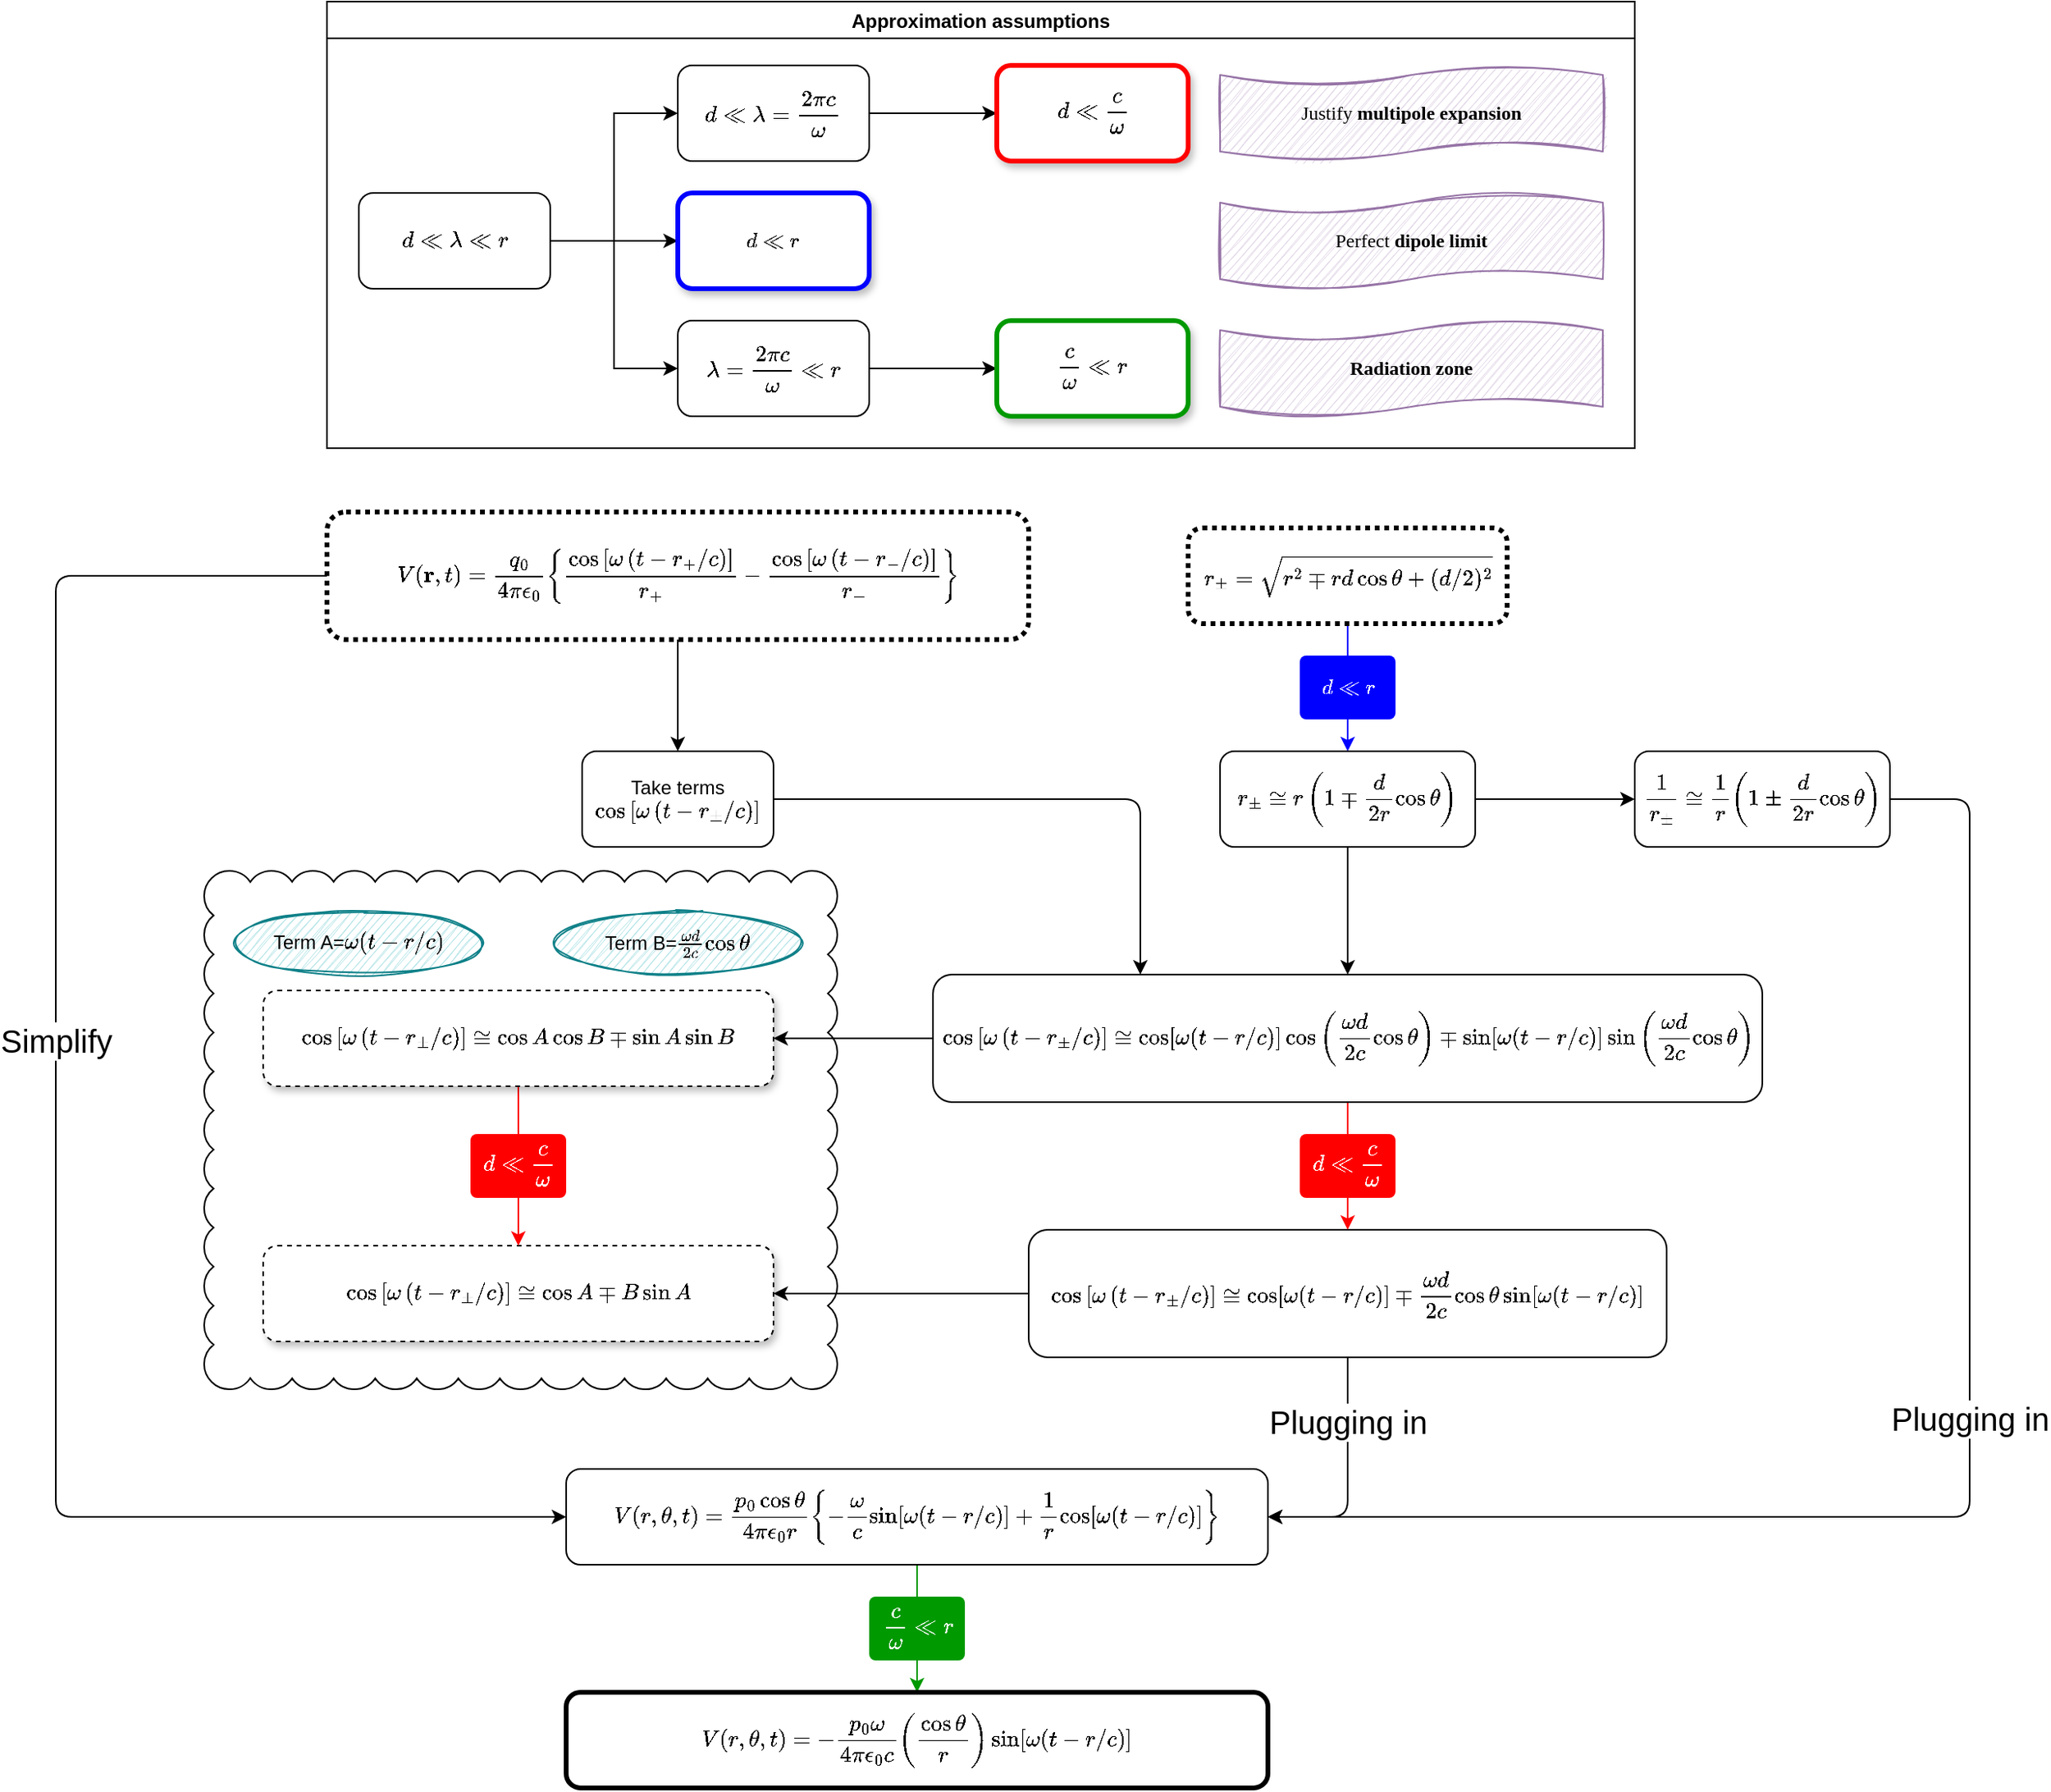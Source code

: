 <mxfile version="14.5.6" type="device"><diagram id="zrVul62lJx-7S8IOdKE7" name="Page-1"><mxGraphModel dx="1320" dy="1033" grid="1" gridSize="10" guides="1" tooltips="1" connect="1" arrows="1" fold="1" page="1" pageScale="1" pageWidth="827" pageHeight="1169" math="1" shadow="0"><root><mxCell id="0"/><mxCell id="1" parent="0"/><mxCell id="oBxZZGVOkpx9dGF-wP_h-3" value="" style="edgeStyle=orthogonalEdgeStyle;rounded=1;orthogonalLoop=1;jettySize=auto;html=1;fontFamily=Helvetica;fontColor=#FFFFFF;strokeColor=#0000FF;" edge="1" parent="1" source="22mRr9LrkOmygqobC0lC-5" target="22mRr9LrkOmygqobC0lC-7"><mxGeometry relative="1" as="geometry"/></mxCell><mxCell id="22mRr9LrkOmygqobC0lC-5" value="$$r_{\pm}=\sqrt{r^{2} \mp r d \cos \theta+(d / 2)^{2}}$$" style="rounded=1;whiteSpace=wrap;html=1;strokeWidth=3;dashed=1;dashPattern=1 1;" vertex="1" parent="1"><mxGeometry x="910" y="370" width="200" height="60" as="geometry"/></mxCell><mxCell id="oBxZZGVOkpx9dGF-wP_h-15" value="" style="edgeStyle=orthogonalEdgeStyle;rounded=1;orthogonalLoop=1;jettySize=auto;html=1;strokeColor=#000000;fontFamily=Helvetica;fontColor=#FFFFFF;" edge="1" parent="1" source="22mRr9LrkOmygqobC0lC-6" target="oBxZZGVOkpx9dGF-wP_h-14"><mxGeometry relative="1" as="geometry"/></mxCell><mxCell id="oBxZZGVOkpx9dGF-wP_h-31" style="edgeStyle=orthogonalEdgeStyle;rounded=1;orthogonalLoop=1;jettySize=auto;html=1;entryX=0;entryY=0.5;entryDx=0;entryDy=0;strokeColor=#000000;fontFamily=Helvetica;fontColor=#FF0000;" edge="1" parent="1" source="22mRr9LrkOmygqobC0lC-6" target="22mRr9LrkOmygqobC0lC-15"><mxGeometry relative="1" as="geometry"><Array as="points"><mxPoint x="200" y="400"/><mxPoint x="200" y="990"/></Array></mxGeometry></mxCell><mxCell id="oBxZZGVOkpx9dGF-wP_h-32" value="Simplify" style="edgeLabel;html=1;align=center;verticalAlign=middle;resizable=0;points=[];fontFamily=Helvetica;fontSize=20;" vertex="1" connectable="0" parent="oBxZZGVOkpx9dGF-wP_h-31"><mxGeometry x="-0.248" relative="1" as="geometry"><mxPoint y="54.48" as="offset"/></mxGeometry></mxCell><mxCell id="22mRr9LrkOmygqobC0lC-6" value="$$V(\mathbf{r}, t)=\frac{q_{0}&lt;br&gt;}{4 \pi \epsilon_{0}}\left\{\frac{\cos \left[\omega\left(t-r_{+} / c\right)\right]}{r_{+}}-\frac{\cos \left[\omega\left(t-r_{-} / c\right)\right]}{r_{-}}\right\}$$" style="rounded=1;whiteSpace=wrap;html=1;strokeWidth=3;dashed=1;dashPattern=1 1;" vertex="1" parent="1"><mxGeometry x="370" y="360" width="440" height="80" as="geometry"/></mxCell><mxCell id="oBxZZGVOkpx9dGF-wP_h-13" value="" style="edgeStyle=orthogonalEdgeStyle;rounded=1;orthogonalLoop=1;jettySize=auto;html=1;fontFamily=Helvetica;fontColor=#FFFFFF;" edge="1" parent="1" source="22mRr9LrkOmygqobC0lC-7" target="oBxZZGVOkpx9dGF-wP_h-12"><mxGeometry relative="1" as="geometry"/></mxCell><mxCell id="oBxZZGVOkpx9dGF-wP_h-29" value="" style="edgeStyle=orthogonalEdgeStyle;rounded=1;orthogonalLoop=1;jettySize=auto;html=1;fontFamily=Helvetica;fontColor=#FF0000;" edge="1" parent="1" source="22mRr9LrkOmygqobC0lC-7" target="oBxZZGVOkpx9dGF-wP_h-28"><mxGeometry relative="1" as="geometry"/></mxCell><mxCell id="22mRr9LrkOmygqobC0lC-7" value="$$r_{\pm} \cong r\left(1 \mp \frac{d}{2 r} \cos \theta\right)$$" style="rounded=1;whiteSpace=wrap;html=1;" vertex="1" parent="1"><mxGeometry x="930" y="510" width="160" height="60" as="geometry"/></mxCell><mxCell id="22mRr9LrkOmygqobC0lC-11" value="Term B=\(\frac{\omega d}{2 c} \cos \theta\)" style="ellipse;whiteSpace=wrap;html=1;sketch=1;shadow=0;fillColor=#b0e3e6;strokeColor=#0e8088;" vertex="1" parent="1"><mxGeometry x="510" y="610" width="160" height="40" as="geometry"/></mxCell><mxCell id="22mRr9LrkOmygqobC0lC-12" value="Term A=\(\omega(t-r / c)&lt;br&gt;\)" style="ellipse;whiteSpace=wrap;html=1;sketch=1;shadow=0;fillColor=#b0e3e6;strokeColor=#0e8088;" vertex="1" parent="1"><mxGeometry x="310" y="610" width="160" height="40" as="geometry"/></mxCell><mxCell id="oBxZZGVOkpx9dGF-wP_h-33" value="" style="edgeStyle=orthogonalEdgeStyle;rounded=1;orthogonalLoop=1;jettySize=auto;html=1;fontFamily=Helvetica;fontSize=20;fontColor=#000000;strokeColor=#009900;" edge="1" parent="1" source="22mRr9LrkOmygqobC0lC-15" target="22mRr9LrkOmygqobC0lC-22"><mxGeometry relative="1" as="geometry"/></mxCell><mxCell id="22mRr9LrkOmygqobC0lC-15" value="$$V(r, \theta, t)=\frac{p_{0} \cos \theta}{4 \pi \epsilon_{0} r}\left\{-\frac{\omega}{c} \sin [\omega(t-r / c)]+\frac{1}{r} \cos [\omega(t-r / c)]\right\}$$" style="rounded=1;whiteSpace=wrap;html=1;shadow=0;sketch=0;strokeWidth=1;perimeterSpacing=0;" vertex="1" parent="1"><mxGeometry x="520" y="960" width="440" height="60" as="geometry"/></mxCell><mxCell id="oBxZZGVOkpx9dGF-wP_h-25" style="edgeStyle=orthogonalEdgeStyle;rounded=1;orthogonalLoop=1;jettySize=auto;html=1;entryX=1;entryY=0.5;entryDx=0;entryDy=0;strokeColor=#000000;fontFamily=Helvetica;fontColor=#FFFFFF;" edge="1" parent="1" source="22mRr9LrkOmygqobC0lC-19" target="22mRr9LrkOmygqobC0lC-20"><mxGeometry relative="1" as="geometry"/></mxCell><mxCell id="oBxZZGVOkpx9dGF-wP_h-34" style="edgeStyle=orthogonalEdgeStyle;rounded=1;orthogonalLoop=1;jettySize=auto;html=1;entryX=1;entryY=0.5;entryDx=0;entryDy=0;fontFamily=Helvetica;fontSize=20;fontColor=#000000;" edge="1" parent="1" source="22mRr9LrkOmygqobC0lC-19" target="22mRr9LrkOmygqobC0lC-15"><mxGeometry relative="1" as="geometry"/></mxCell><mxCell id="oBxZZGVOkpx9dGF-wP_h-35" value="Plugging in" style="edgeLabel;html=1;align=center;verticalAlign=middle;resizable=0;points=[];fontSize=20;fontFamily=Helvetica;fontColor=#000000;" vertex="1" connectable="0" parent="oBxZZGVOkpx9dGF-wP_h-34"><mxGeometry x="-0.219" y="-2" relative="1" as="geometry"><mxPoint x="2" y="-18.33" as="offset"/></mxGeometry></mxCell><mxCell id="22mRr9LrkOmygqobC0lC-19" value="$$\cos \left[\omega\left(t-r_{\pm} / c\right)\right] \cong \cos [\omega(t-r / c)] \mp \frac{\omega d}{2 c} \cos \theta \sin [\omega(t-r / c)]$$" style="rounded=1;whiteSpace=wrap;html=1;shadow=0;sketch=0;" vertex="1" parent="1"><mxGeometry x="810" y="810" width="400" height="80" as="geometry"/></mxCell><mxCell id="22mRr9LrkOmygqobC0lC-20" value="$$\cos \left[\omega\left(t-r_{\pm} / c\right)\right]\cong&lt;br&gt;\cos A \mp B\sin A$$" style="rounded=1;whiteSpace=wrap;html=1;shadow=1;sketch=0;dashed=1;" vertex="1" parent="1"><mxGeometry x="330" y="820" width="320" height="60" as="geometry"/></mxCell><mxCell id="22mRr9LrkOmygqobC0lC-22" value="$$V(r, \theta, t)=-\frac{p_{0} \omega}{4 \pi \epsilon_{0} c}\left(\frac{\cos \theta}{r}\right) \sin [\omega(t-r / c)]$$" style="rounded=1;whiteSpace=wrap;html=1;shadow=0;sketch=0;strokeWidth=3;" vertex="1" parent="1"><mxGeometry x="520" y="1100" width="440" height="60" as="geometry"/></mxCell><mxCell id="22mRr9LrkOmygqobC0lC-43" value="" style="edgeStyle=orthogonalEdgeStyle;rounded=0;orthogonalLoop=1;jettySize=auto;html=1;entryX=0;entryY=0.5;entryDx=0;entryDy=0;" edge="1" parent="1" source="22mRr9LrkOmygqobC0lC-23" target="22mRr9LrkOmygqobC0lC-50"><mxGeometry relative="1" as="geometry"><mxPoint x="590" y="190" as="targetPoint"/></mxGeometry></mxCell><mxCell id="22mRr9LrkOmygqobC0lC-48" style="edgeStyle=orthogonalEdgeStyle;rounded=0;orthogonalLoop=1;jettySize=auto;html=1;entryX=0;entryY=0.5;entryDx=0;entryDy=0;" edge="1" parent="1" source="22mRr9LrkOmygqobC0lC-23" target="22mRr9LrkOmygqobC0lC-47"><mxGeometry relative="1" as="geometry"/></mxCell><mxCell id="22mRr9LrkOmygqobC0lC-49" style="edgeStyle=orthogonalEdgeStyle;rounded=0;orthogonalLoop=1;jettySize=auto;html=1;entryX=0;entryY=0.5;entryDx=0;entryDy=0;" edge="1" parent="1" source="22mRr9LrkOmygqobC0lC-23" target="22mRr9LrkOmygqobC0lC-46"><mxGeometry relative="1" as="geometry"/></mxCell><mxCell id="22mRr9LrkOmygqobC0lC-23" value="$$d \ll \lambda \ll r$$" style="rounded=1;whiteSpace=wrap;html=1;shadow=0;sketch=0;" vertex="1" parent="1"><mxGeometry x="390" y="160" width="120" height="60" as="geometry"/></mxCell><mxCell id="22mRr9LrkOmygqobC0lC-54" value="" style="edgeStyle=orthogonalEdgeStyle;rounded=0;orthogonalLoop=1;jettySize=auto;html=1;" edge="1" parent="1" source="22mRr9LrkOmygqobC0lC-46" target="22mRr9LrkOmygqobC0lC-53"><mxGeometry relative="1" as="geometry"/></mxCell><mxCell id="22mRr9LrkOmygqobC0lC-46" value="$$\lambda=\frac{2\pi c}{\omega}\ll r$$" style="whiteSpace=wrap;html=1;rounded=1;shadow=0;sketch=0;" vertex="1" parent="1"><mxGeometry x="590" y="240" width="120" height="60" as="geometry"/></mxCell><mxCell id="22mRr9LrkOmygqobC0lC-52" value="" style="edgeStyle=orthogonalEdgeStyle;rounded=0;orthogonalLoop=1;jettySize=auto;html=1;" edge="1" parent="1" source="22mRr9LrkOmygqobC0lC-47" target="22mRr9LrkOmygqobC0lC-51"><mxGeometry relative="1" as="geometry"/></mxCell><mxCell id="22mRr9LrkOmygqobC0lC-47" value="$$d \ll \lambda=\frac{2\pi c}{\omega}$$" style="whiteSpace=wrap;html=1;rounded=1;shadow=0;sketch=0;" vertex="1" parent="1"><mxGeometry x="590" y="80" width="120" height="60" as="geometry"/></mxCell><mxCell id="22mRr9LrkOmygqobC0lC-50" value="&lt;span style=&quot;font-size: 11px&quot;&gt;$$d\ll r$$&lt;/span&gt;" style="whiteSpace=wrap;html=1;rounded=1;shadow=1;sketch=0;glass=0;strokeWidth=3;backgroundOutline=0;resizeWidth=0;strokeColor=#0000FF;" vertex="1" parent="1"><mxGeometry x="590" y="160" width="120" height="60" as="geometry"/></mxCell><mxCell id="22mRr9LrkOmygqobC0lC-51" value="&lt;span&gt;$$d \ll\frac{c}{\omega}$$&lt;/span&gt;" style="whiteSpace=wrap;html=1;rounded=1;shadow=1;sketch=0;strokeWidth=3;strokeColor=#FF0000;" vertex="1" parent="1"><mxGeometry x="790" y="80" width="120" height="60" as="geometry"/></mxCell><mxCell id="22mRr9LrkOmygqobC0lC-53" value="&lt;span&gt;$$\frac{c}{\omega}\ll r$$&lt;/span&gt;" style="whiteSpace=wrap;html=1;rounded=1;shadow=1;sketch=0;strokeWidth=3;strokeColor=#009900;" vertex="1" parent="1"><mxGeometry x="790" y="240" width="120" height="60" as="geometry"/></mxCell><mxCell id="22mRr9LrkOmygqobC0lC-55" value="Approximation assumptions" style="swimlane;shadow=0;glass=0;rounded=0;sketch=0;labelBackgroundColor=none;labelBorderColor=none;fontFamily=Helvetica;" vertex="1" parent="1"><mxGeometry x="370" y="40" width="820" height="280" as="geometry"><mxRectangle x="60" y="40" width="190" height="23" as="alternateBounds"/></mxGeometry></mxCell><mxCell id="22mRr9LrkOmygqobC0lC-56" value="Justify&amp;nbsp;&lt;b&gt;multipole expansion&lt;/b&gt;" style="shape=tape;whiteSpace=wrap;html=1;rounded=0;shadow=0;glass=0;labelBackgroundColor=none;sketch=1;fontFamily=Lucida Console;size=0.2;fillColor=#e1d5e7;strokeColor=#9673a6;" vertex="1" parent="22mRr9LrkOmygqobC0lC-55"><mxGeometry x="560" y="40" width="240" height="60" as="geometry"/></mxCell><mxCell id="22mRr9LrkOmygqobC0lC-62" value="Perfect &lt;b&gt;dipole limit&lt;/b&gt;" style="shape=tape;whiteSpace=wrap;html=1;rounded=0;shadow=0;glass=0;labelBackgroundColor=none;sketch=1;fontFamily=Lucida Console;size=0.2;fillColor=#e1d5e7;strokeColor=#9673a6;" vertex="1" parent="22mRr9LrkOmygqobC0lC-55"><mxGeometry x="560" y="120" width="240" height="60" as="geometry"/></mxCell><mxCell id="22mRr9LrkOmygqobC0lC-63" value="&lt;b&gt;Radiation zone&lt;/b&gt;" style="shape=tape;whiteSpace=wrap;html=1;rounded=0;shadow=0;glass=0;labelBackgroundColor=none;sketch=1;fontFamily=Lucida Console;size=0.2;fillColor=#e1d5e7;strokeColor=#9673a6;" vertex="1" parent="22mRr9LrkOmygqobC0lC-55"><mxGeometry x="560" y="200" width="240" height="60" as="geometry"/></mxCell><mxCell id="oBxZZGVOkpx9dGF-wP_h-6" value="&lt;font&gt;&lt;span style=&quot;font-weight: 400&quot;&gt;$$d\ll r$$&lt;/span&gt;&lt;/font&gt;" style="dashed=0;html=1;strokeColor=none;align=center;rounded=1;arcSize=10;fontStyle=1;fontSize=11;shadow=0;glass=0;dashPattern=1 1;labelBackgroundColor=none;sketch=0;labelBorderColor=none;fillColor=#0000FF;fontColor=#FFFFFF;" vertex="1" parent="1"><mxGeometry x="980" y="450" width="60" height="40" as="geometry"/></mxCell><mxCell id="oBxZZGVOkpx9dGF-wP_h-10" value="&lt;span style=&quot;font-size: 12px; font-weight: 400;&quot;&gt;$$\frac{c}{\omega}\ll r$$&lt;/span&gt;" style="dashed=0;html=1;strokeColor=none;align=center;rounded=1;arcSize=10;fontStyle=1;fontSize=11;shadow=0;glass=0;dashPattern=1 1;labelBackgroundColor=none;sketch=0;labelBorderColor=none;fillColor=#009900;fontColor=#FFFFFF;" vertex="1" parent="1"><mxGeometry x="710" y="1040" width="60" height="40" as="geometry"/></mxCell><mxCell id="oBxZZGVOkpx9dGF-wP_h-18" value="" style="edgeStyle=orthogonalEdgeStyle;rounded=1;orthogonalLoop=1;jettySize=auto;html=1;strokeColor=#000000;fontFamily=Helvetica;fontColor=#FFFFFF;" edge="1" parent="1" source="oBxZZGVOkpx9dGF-wP_h-12" target="oBxZZGVOkpx9dGF-wP_h-17"><mxGeometry relative="1" as="geometry"/></mxCell><mxCell id="oBxZZGVOkpx9dGF-wP_h-19" style="edgeStyle=orthogonalEdgeStyle;rounded=1;orthogonalLoop=1;jettySize=auto;html=1;entryX=0.5;entryY=0;entryDx=0;entryDy=0;fontFamily=Helvetica;fontColor=#FFFFFF;strokeColor=#FF0000;" edge="1" parent="1" source="oBxZZGVOkpx9dGF-wP_h-12" target="22mRr9LrkOmygqobC0lC-19"><mxGeometry relative="1" as="geometry"><Array as="points"><mxPoint x="1010" y="800"/><mxPoint x="1010" y="800"/></Array></mxGeometry></mxCell><mxCell id="oBxZZGVOkpx9dGF-wP_h-12" value="$$\cos \left[\omega\left(t-r_{\pm} / c\right)\right]\cong&lt;br&gt;\cos [\omega(t-r / c)] \cos \left(\frac{\omega d}{2 c} \cos \theta\right)\mp \sin [\omega(t-r / c)] \sin \left(\frac{\omega d}{2 c} \cos \theta\right)$$" style="rounded=1;whiteSpace=wrap;html=1;" vertex="1" parent="1"><mxGeometry x="750" y="650" width="520" height="80" as="geometry"/></mxCell><mxCell id="oBxZZGVOkpx9dGF-wP_h-24" style="edgeStyle=orthogonalEdgeStyle;rounded=1;orthogonalLoop=1;jettySize=auto;html=1;entryX=0.25;entryY=0;entryDx=0;entryDy=0;strokeColor=#000000;fontFamily=Helvetica;fontColor=#FFFFFF;" edge="1" parent="1" source="oBxZZGVOkpx9dGF-wP_h-14" target="oBxZZGVOkpx9dGF-wP_h-12"><mxGeometry relative="1" as="geometry"/></mxCell><mxCell id="oBxZZGVOkpx9dGF-wP_h-14" value="Take terms \(\cos \left[\omega\left(t-r_{\pm} / c\right)\right]\)" style="whiteSpace=wrap;html=1;rounded=1;strokeWidth=1;" vertex="1" parent="1"><mxGeometry x="530" y="510" width="120" height="60" as="geometry"/></mxCell><mxCell id="oBxZZGVOkpx9dGF-wP_h-27" style="edgeStyle=orthogonalEdgeStyle;rounded=1;orthogonalLoop=1;jettySize=auto;html=1;entryX=0.5;entryY=0;entryDx=0;entryDy=0;fontFamily=Helvetica;fontColor=#FFFFFF;strokeColor=#FF0000;" edge="1" parent="1" source="oBxZZGVOkpx9dGF-wP_h-17" target="22mRr9LrkOmygqobC0lC-20"><mxGeometry relative="1" as="geometry"/></mxCell><mxCell id="oBxZZGVOkpx9dGF-wP_h-17" value="$$\cos \left[\omega\left(t-r_{\pm} / c\right)\right]\cong&lt;br&gt;\cos A \cos B\mp \sin A \sin B$$" style="rounded=1;whiteSpace=wrap;html=1;shadow=1;sketch=0;dashed=1;" vertex="1" parent="1"><mxGeometry x="330" y="660" width="320" height="60" as="geometry"/></mxCell><mxCell id="oBxZZGVOkpx9dGF-wP_h-20" value="&lt;span style=&quot;font-size: 12px; font-weight: 400;&quot;&gt;$$d \ll\frac{c}{\omega}$$&lt;/span&gt;" style="dashed=0;html=1;strokeColor=none;align=center;rounded=1;arcSize=10;fontStyle=1;fontSize=11;shadow=0;glass=0;dashPattern=1 1;labelBackgroundColor=none;sketch=0;fillColor=#FF0000;fontColor=#FFFFFF;labelBorderColor=none;" vertex="1" parent="1"><mxGeometry x="980" y="750" width="60" height="40" as="geometry"/></mxCell><mxCell id="oBxZZGVOkpx9dGF-wP_h-23" value="&lt;span style=&quot;font-size: 12px; font-weight: 400;&quot;&gt;$$d \ll\frac{c}{\omega}$$&lt;/span&gt;" style="dashed=1;html=1;strokeColor=none;align=center;rounded=1;arcSize=10;fontStyle=1;fontSize=11;shadow=0;glass=0;labelBackgroundColor=none;sketch=0;fillColor=#FF0000;fontColor=#FFFFFF;labelBorderColor=none;" vertex="1" parent="1"><mxGeometry x="460" y="750" width="60" height="40" as="geometry"/></mxCell><mxCell id="oBxZZGVOkpx9dGF-wP_h-36" style="edgeStyle=orthogonalEdgeStyle;rounded=1;orthogonalLoop=1;jettySize=auto;html=1;strokeColor=#000000;fontFamily=Helvetica;fontSize=20;fontColor=#000000;" edge="1" parent="1" source="oBxZZGVOkpx9dGF-wP_h-28"><mxGeometry relative="1" as="geometry"><mxPoint x="960" y="990" as="targetPoint"/><Array as="points"><mxPoint x="1400" y="540"/><mxPoint x="1400" y="990"/></Array></mxGeometry></mxCell><mxCell id="oBxZZGVOkpx9dGF-wP_h-28" value="$$\frac{1}{r_{\pm}} \cong \frac{1}{r}\left(1 \pm \frac{d}{2 r} \cos \theta\right)$$" style="whiteSpace=wrap;html=1;rounded=1;" vertex="1" parent="1"><mxGeometry x="1190" y="510" width="160" height="60" as="geometry"/></mxCell><mxCell id="oBxZZGVOkpx9dGF-wP_h-37" value="Plugging in" style="edgeLabel;html=1;align=center;verticalAlign=middle;resizable=0;points=[];fontSize=20;fontFamily=Helvetica;fontColor=#000000;" vertex="1" connectable="0" parent="1"><mxGeometry x="1400.0" y="930.003" as="geometry"><mxPoint y="-2" as="offset"/></mxGeometry></mxCell><mxCell id="oBxZZGVOkpx9dGF-wP_h-42" value="" style="whiteSpace=wrap;html=1;shape=mxgraph.basic.cloud_rect;rounded=0;shadow=0;glass=0;labelBackgroundColor=none;sketch=0;strokeColor=#000000;strokeWidth=1;fillColor=none;gradientColor=none;fontFamily=Helvetica;fontSize=20;fontColor=#000000;" vertex="1" parent="1"><mxGeometry x="293" y="585" width="397" height="325" as="geometry"/></mxCell></root></mxGraphModel></diagram></mxfile>
